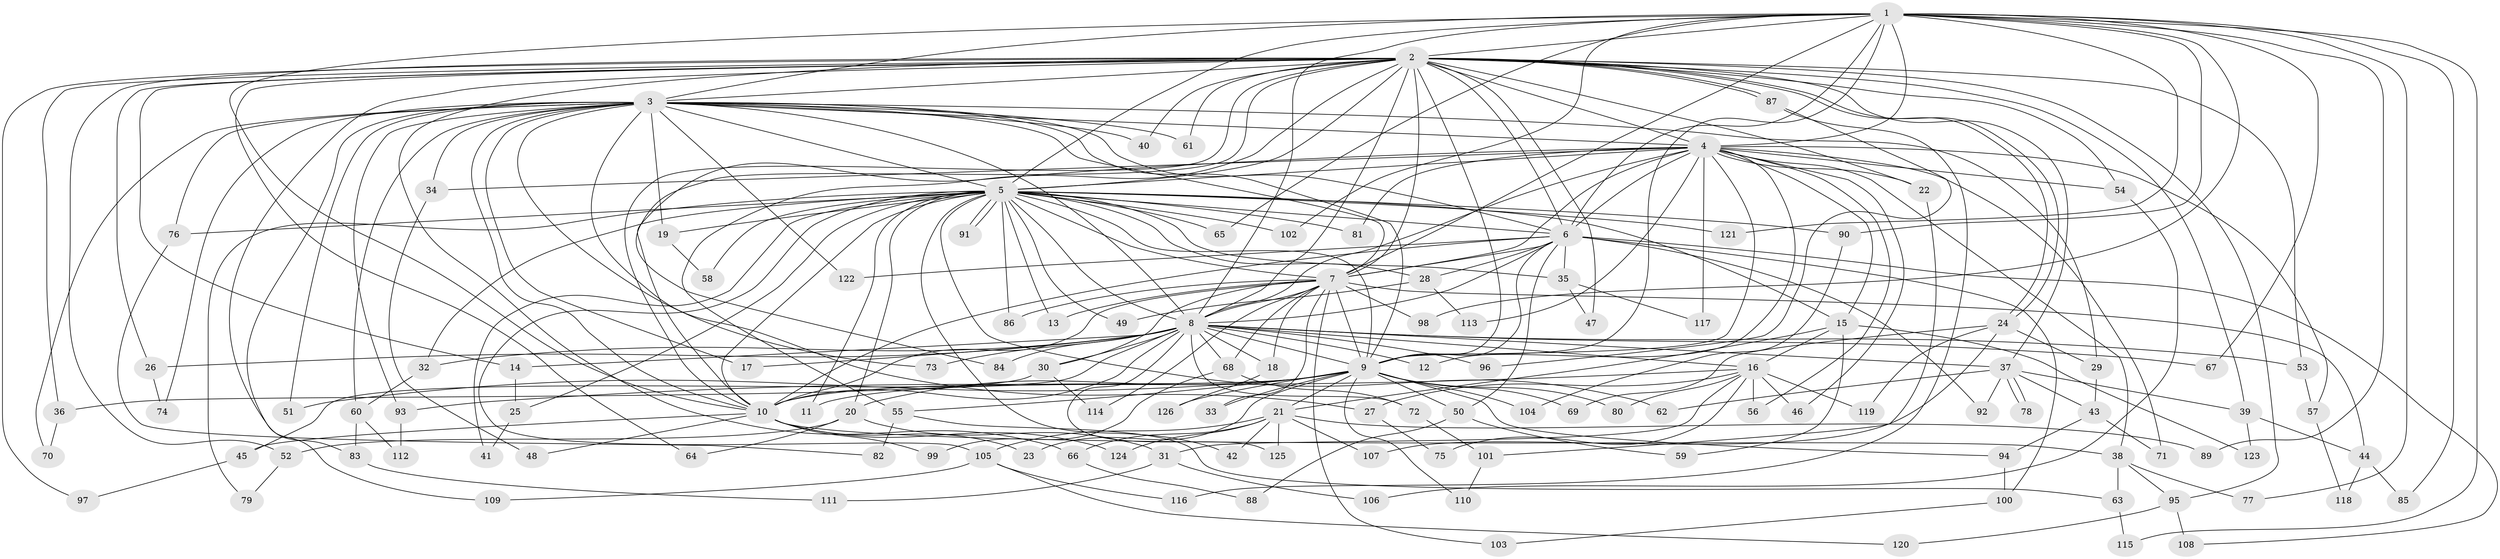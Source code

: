 // Generated by graph-tools (version 1.1) at 2025/35/03/09/25 02:35:12]
// undirected, 126 vertices, 277 edges
graph export_dot {
graph [start="1"]
  node [color=gray90,style=filled];
  1;
  2;
  3;
  4;
  5;
  6;
  7;
  8;
  9;
  10;
  11;
  12;
  13;
  14;
  15;
  16;
  17;
  18;
  19;
  20;
  21;
  22;
  23;
  24;
  25;
  26;
  27;
  28;
  29;
  30;
  31;
  32;
  33;
  34;
  35;
  36;
  37;
  38;
  39;
  40;
  41;
  42;
  43;
  44;
  45;
  46;
  47;
  48;
  49;
  50;
  51;
  52;
  53;
  54;
  55;
  56;
  57;
  58;
  59;
  60;
  61;
  62;
  63;
  64;
  65;
  66;
  67;
  68;
  69;
  70;
  71;
  72;
  73;
  74;
  75;
  76;
  77;
  78;
  79;
  80;
  81;
  82;
  83;
  84;
  85;
  86;
  87;
  88;
  89;
  90;
  91;
  92;
  93;
  94;
  95;
  96;
  97;
  98;
  99;
  100;
  101;
  102;
  103;
  104;
  105;
  106;
  107;
  108;
  109;
  110;
  111;
  112;
  113;
  114;
  115;
  116;
  117;
  118;
  119;
  120;
  121;
  122;
  123;
  124;
  125;
  126;
  1 -- 2;
  1 -- 3;
  1 -- 4;
  1 -- 5;
  1 -- 6;
  1 -- 7;
  1 -- 8;
  1 -- 9;
  1 -- 10;
  1 -- 65;
  1 -- 67;
  1 -- 77;
  1 -- 85;
  1 -- 89;
  1 -- 90;
  1 -- 98;
  1 -- 102;
  1 -- 115;
  1 -- 121;
  2 -- 3;
  2 -- 4;
  2 -- 5;
  2 -- 6;
  2 -- 7;
  2 -- 8;
  2 -- 9;
  2 -- 10;
  2 -- 14;
  2 -- 22;
  2 -- 24;
  2 -- 24;
  2 -- 26;
  2 -- 36;
  2 -- 37;
  2 -- 39;
  2 -- 40;
  2 -- 47;
  2 -- 52;
  2 -- 53;
  2 -- 54;
  2 -- 55;
  2 -- 61;
  2 -- 64;
  2 -- 66;
  2 -- 83;
  2 -- 84;
  2 -- 87;
  2 -- 87;
  2 -- 95;
  2 -- 97;
  3 -- 4;
  3 -- 5;
  3 -- 6;
  3 -- 7;
  3 -- 8;
  3 -- 9;
  3 -- 10;
  3 -- 17;
  3 -- 19;
  3 -- 27;
  3 -- 29;
  3 -- 34;
  3 -- 40;
  3 -- 51;
  3 -- 60;
  3 -- 61;
  3 -- 70;
  3 -- 73;
  3 -- 74;
  3 -- 76;
  3 -- 93;
  3 -- 109;
  3 -- 122;
  4 -- 5;
  4 -- 6;
  4 -- 7;
  4 -- 8;
  4 -- 9;
  4 -- 10;
  4 -- 12;
  4 -- 15;
  4 -- 22;
  4 -- 34;
  4 -- 38;
  4 -- 46;
  4 -- 54;
  4 -- 56;
  4 -- 57;
  4 -- 71;
  4 -- 81;
  4 -- 113;
  4 -- 117;
  5 -- 6;
  5 -- 7;
  5 -- 8;
  5 -- 9;
  5 -- 10;
  5 -- 11;
  5 -- 13;
  5 -- 15;
  5 -- 19;
  5 -- 20;
  5 -- 25;
  5 -- 28;
  5 -- 32;
  5 -- 35;
  5 -- 41;
  5 -- 42;
  5 -- 49;
  5 -- 58;
  5 -- 62;
  5 -- 65;
  5 -- 76;
  5 -- 79;
  5 -- 81;
  5 -- 86;
  5 -- 90;
  5 -- 91;
  5 -- 91;
  5 -- 102;
  5 -- 105;
  5 -- 121;
  6 -- 7;
  6 -- 8;
  6 -- 9;
  6 -- 10;
  6 -- 28;
  6 -- 35;
  6 -- 50;
  6 -- 92;
  6 -- 100;
  6 -- 108;
  6 -- 122;
  7 -- 8;
  7 -- 9;
  7 -- 10;
  7 -- 13;
  7 -- 18;
  7 -- 30;
  7 -- 33;
  7 -- 44;
  7 -- 68;
  7 -- 86;
  7 -- 98;
  7 -- 103;
  7 -- 114;
  8 -- 9;
  8 -- 10;
  8 -- 12;
  8 -- 14;
  8 -- 16;
  8 -- 17;
  8 -- 18;
  8 -- 26;
  8 -- 30;
  8 -- 32;
  8 -- 37;
  8 -- 45;
  8 -- 53;
  8 -- 67;
  8 -- 68;
  8 -- 72;
  8 -- 73;
  8 -- 84;
  8 -- 96;
  8 -- 125;
  9 -- 10;
  9 -- 11;
  9 -- 20;
  9 -- 21;
  9 -- 23;
  9 -- 33;
  9 -- 50;
  9 -- 51;
  9 -- 55;
  9 -- 69;
  9 -- 80;
  9 -- 94;
  9 -- 104;
  9 -- 110;
  9 -- 126;
  10 -- 23;
  10 -- 38;
  10 -- 45;
  10 -- 48;
  10 -- 99;
  10 -- 124;
  14 -- 25;
  15 -- 16;
  15 -- 21;
  15 -- 59;
  15 -- 123;
  16 -- 27;
  16 -- 31;
  16 -- 46;
  16 -- 56;
  16 -- 75;
  16 -- 80;
  16 -- 93;
  16 -- 119;
  18 -- 126;
  19 -- 58;
  20 -- 31;
  20 -- 52;
  20 -- 64;
  21 -- 42;
  21 -- 66;
  21 -- 89;
  21 -- 105;
  21 -- 107;
  21 -- 124;
  21 -- 125;
  22 -- 101;
  24 -- 29;
  24 -- 69;
  24 -- 107;
  24 -- 119;
  25 -- 41;
  26 -- 74;
  27 -- 75;
  28 -- 49;
  28 -- 113;
  29 -- 43;
  30 -- 36;
  30 -- 114;
  31 -- 106;
  31 -- 111;
  32 -- 60;
  34 -- 48;
  35 -- 47;
  35 -- 117;
  36 -- 70;
  37 -- 39;
  37 -- 43;
  37 -- 62;
  37 -- 78;
  37 -- 78;
  37 -- 92;
  38 -- 63;
  38 -- 77;
  38 -- 95;
  39 -- 44;
  39 -- 123;
  43 -- 71;
  43 -- 94;
  44 -- 85;
  44 -- 118;
  45 -- 97;
  50 -- 59;
  50 -- 88;
  52 -- 79;
  53 -- 57;
  54 -- 106;
  55 -- 63;
  55 -- 82;
  57 -- 118;
  60 -- 83;
  60 -- 112;
  63 -- 115;
  66 -- 88;
  68 -- 72;
  68 -- 99;
  72 -- 101;
  76 -- 82;
  83 -- 111;
  87 -- 96;
  87 -- 116;
  90 -- 104;
  93 -- 112;
  94 -- 100;
  95 -- 108;
  95 -- 120;
  100 -- 103;
  101 -- 110;
  105 -- 109;
  105 -- 116;
  105 -- 120;
}
